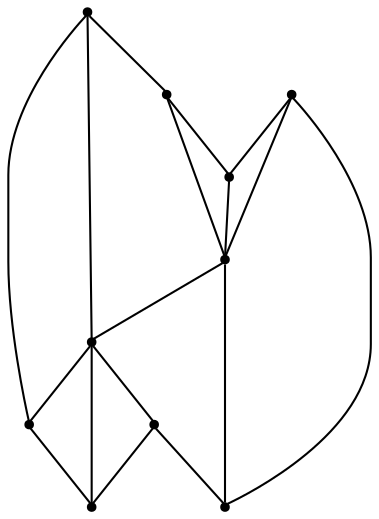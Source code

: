 graph {
  node [shape=point,comment="{\"directed\":false,\"doi\":\"10.1007/978-3-540-70904-6_37\",\"figure\":\"3 (3)\"}"]

  v0 [pos="1225.389394077035,1227.7417246500652"]
  v1 [pos="1226.5489598473837,1242.508354187012"]
  v2 [pos="930.6428779069768,1242.4427413940432"]
  v3 [pos="931.790011809593,1227.845865885417"]
  v4 [pos="1227.0824173328488,1255.8958752950034"]
  v5 [pos="1224.1360328851745,1271.2250137329104"]
  v6 [pos="933.0193995276163,1269.8614819844565"]
  v7 [pos="930.6428779069767,1255.8958752950034"]
  v8 [pos="1158.6949672965115,1249.329191843669"]
  v9 [pos="999.4025526889535,1249.4623883565268"]

  v0 -- v3 [id="-1",pos="1225.389394077035,1227.7417246500652 1214.3230911961505,1156.5860662033742 1152.9404441188765,1101.9458834330244 1078.7881359011628,1101.9458834330244 1004.5783638315465,1101.9458834330244 943.1524187608755,1156.6764176034503 931.790011809593,1227.845865885417"]
  v1 -- v0 [id="-2",pos="1226.5489598473837,1242.508354187012 1226.0603075244576,1237.5424962839713 1225.5789211566853,1232.6284358035168 1225.389394077035,1227.7417246500652"]
  v7 -- v9 [id="-3",pos="930.6428779069767,1255.8958752950034 999.4025526889535,1249.4623883565268 999.4025526889535,1249.4623883565268 999.4025526889535,1249.4623883565268"]
  v2 -- v9 [id="-4",pos="930.6428779069768,1242.4427413940432 999.4025526889535,1249.4623883565268 999.4025526889535,1249.4623883565268 999.4025526889535,1249.4623883565268"]
  v3 -- v9 [id="-5",pos="931.790011809593,1227.845865885417 999.4025526889535,1249.4623883565268 999.4025526889535,1249.4623883565268 999.4025526889535,1249.4623883565268"]
  v6 -- v9 [id="-6",pos="933.0193995276163,1269.8614819844565 999.4025526889535,1249.4623883565268 999.4025526889535,1249.4623883565268 999.4025526889535,1249.4623883565268"]
  v9 -- v8 [id="-7",pos="999.4025526889535,1249.4623883565268 1158.6949672965115,1249.329191843669 1158.6949672965115,1249.329191843669 1158.6949672965115,1249.329191843669"]
  v1 -- v4 [id="-8",pos="1226.5489598473837,1242.508354187012 1226.4055627042198,1244.8640773473335 1226.4614280523256,1247.2213695365153 1226.4614280523256,1249.5917065938315 1226.4614280523256,1251.6933793827025 1226.4175090466242,1253.7847968405426 1227.0824173328488,1255.8958752950034"]
  v8 -- v1 [id="-9",pos="1158.6949672965115,1249.329191843669 1226.5489598473837,1242.508354187012 1226.5489598473837,1242.508354187012 1226.5489598473837,1242.508354187012"]
  v8 -- v4 [id="-10",pos="1158.6949672965115,1249.329191843669 1227.0824173328488,1255.8958752950034 1227.0824173328488,1255.8958752950034 1227.0824173328488,1255.8958752950034"]
  v8 -- v5 [id="-11",pos="1158.6949672965115,1249.329191843669 1224.1360328851745,1271.2250137329104 1224.1360328851745,1271.2250137329104 1224.1360328851745,1271.2250137329104"]
  v7 -- v2 [id="-12",pos="930.6428779069767,1255.8958752950034 931.1593181442715,1253.8110272843521 931.11484375,1251.7065591181497 931.11484375,1249.5917065938315 931.11484375,1247.1923754560526 931.1720877860122,1244.806410269169 930.6428779069768,1242.4427413940432"]
  v7 -- v6 [id="-13",pos="930.6428779069767,1255.8958752950034 931.446418723547,1260.6350895712167 931.868118103395,1265.3083924198027 933.0193995276163,1269.8614819844565"]
  v5 -- v6 [id="-14",pos="1224.1360328851745,1271.2250137329104 1214.3373585474312,1342.5846459125144 1152.9490619438598,1397.237529754639 1078.7881359011628,1397.237529754639 1004.127203224795,1397.2375297546387 942.4060093905515,1341.8395007517654 933.0193995276163,1269.8614819844565"]
  v5 -- v4 [id="-15",pos="1224.1360328851745,1271.2250137329104 1225.6187206647364,1266.2801049410946 1226.1113523029906,1261.1079220376114 1227.0824173328488,1255.8958752950034"]
  v8 -- v0 [id="-16",pos="1158.6949672965115,1249.329191843669 1225.389394077035,1227.7417246500652 1225.389394077035,1227.7417246500652 1225.389394077035,1227.7417246500652"]
  v3 -- v2 [id="-17",pos="931.790011809593,1227.845865885417 931.9898180730852,1232.7201400822628 931.5186488942132,1237.546474762315 930.6428779069768,1242.4427413940432"]
}